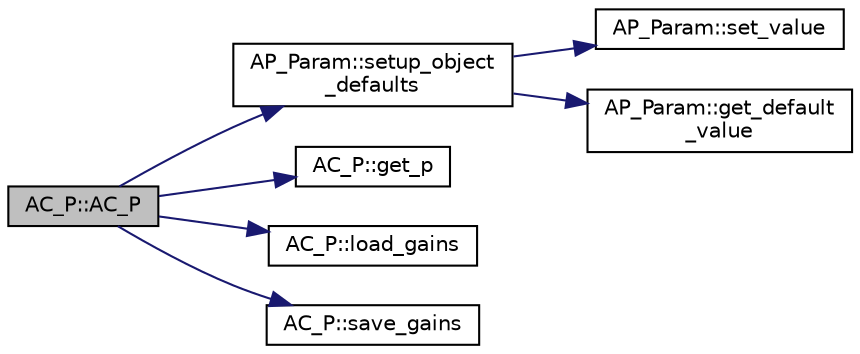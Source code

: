 digraph "AC_P::AC_P"
{
 // INTERACTIVE_SVG=YES
  edge [fontname="Helvetica",fontsize="10",labelfontname="Helvetica",labelfontsize="10"];
  node [fontname="Helvetica",fontsize="10",shape=record];
  rankdir="LR";
  Node1 [label="AC_P::AC_P",height=0.2,width=0.4,color="black", fillcolor="grey75", style="filled", fontcolor="black"];
  Node1 -> Node2 [color="midnightblue",fontsize="10",style="solid",fontname="Helvetica"];
  Node2 [label="AP_Param::setup_object\l_defaults",height=0.2,width=0.4,color="black", fillcolor="white", style="filled",URL="$classAP__Param.html#a5f6dcfce1c0a79cf5bd81283e22f3201"];
  Node2 -> Node3 [color="midnightblue",fontsize="10",style="solid",fontname="Helvetica"];
  Node3 [label="AP_Param::set_value",height=0.2,width=0.4,color="black", fillcolor="white", style="filled",URL="$classAP__Param.html#acd4b14f793c37f162e298761d2155ca6"];
  Node2 -> Node4 [color="midnightblue",fontsize="10",style="solid",fontname="Helvetica"];
  Node4 [label="AP_Param::get_default\l_value",height=0.2,width=0.4,color="black", fillcolor="white", style="filled",URL="$classAP__Param.html#a7535a9b529dae326dcebb6be33dbbe9a"];
  Node1 -> Node5 [color="midnightblue",fontsize="10",style="solid",fontname="Helvetica"];
  Node5 [label="AC_P::get_p",height=0.2,width=0.4,color="black", fillcolor="white", style="filled",URL="$classAC__P.html#a1bd8c73a66415e03c3c4ddc7a402f2be"];
  Node1 -> Node6 [color="midnightblue",fontsize="10",style="solid",fontname="Helvetica"];
  Node6 [label="AC_P::load_gains",height=0.2,width=0.4,color="black", fillcolor="white", style="filled",URL="$classAC__P.html#a56ad903223cddc05001261b392103f44"];
  Node1 -> Node7 [color="midnightblue",fontsize="10",style="solid",fontname="Helvetica"];
  Node7 [label="AC_P::save_gains",height=0.2,width=0.4,color="black", fillcolor="white", style="filled",URL="$classAC__P.html#ac4b7fac705bba7deb0a0640cc9182003"];
}
